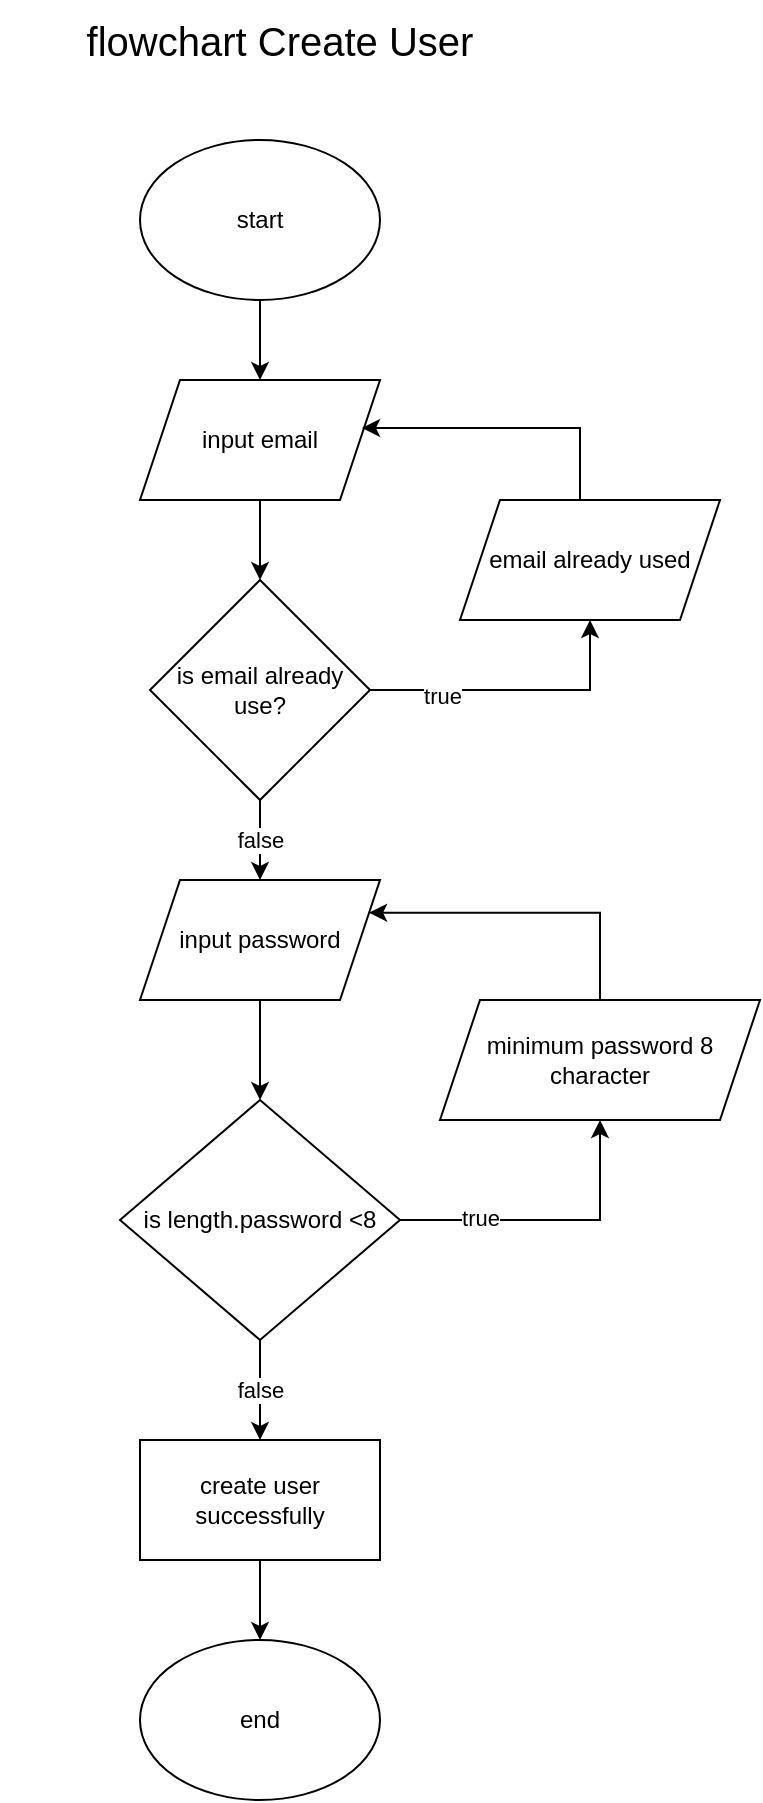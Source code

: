 <mxfile version="21.0.10" type="device" pages="4"><diagram name="Create" id="3YVyQB3LebEhvLkXHyvC"><mxGraphModel dx="880" dy="462" grid="1" gridSize="10" guides="1" tooltips="1" connect="1" arrows="1" fold="1" page="1" pageScale="1" pageWidth="850" pageHeight="1100" math="0" shadow="0"><root><mxCell id="0"/><mxCell id="1" parent="0"/><mxCell id="R86ng0yvIKARPkmfHU5N-1" value="&lt;font style=&quot;font-size: 20px;&quot;&gt;flowchart Create User&lt;/font&gt;" style="text;html=1;strokeColor=none;fillColor=none;align=center;verticalAlign=middle;whiteSpace=wrap;rounded=0;" parent="1" vertex="1"><mxGeometry x="50" y="40" width="280" height="40" as="geometry"/></mxCell><mxCell id="LVDCEhfYmHytcpivUhC1-5" value="" style="edgeStyle=orthogonalEdgeStyle;rounded=0;orthogonalLoop=1;jettySize=auto;html=1;" edge="1" parent="1" source="R86ng0yvIKARPkmfHU5N-2" target="LVDCEhfYmHytcpivUhC1-1"><mxGeometry relative="1" as="geometry"/></mxCell><mxCell id="R86ng0yvIKARPkmfHU5N-2" value="start" style="ellipse;whiteSpace=wrap;html=1;" parent="1" vertex="1"><mxGeometry x="120" y="110" width="120" height="80" as="geometry"/></mxCell><mxCell id="LVDCEhfYmHytcpivUhC1-6" value="" style="edgeStyle=orthogonalEdgeStyle;rounded=0;orthogonalLoop=1;jettySize=auto;html=1;" edge="1" parent="1" source="LVDCEhfYmHytcpivUhC1-1" target="LVDCEhfYmHytcpivUhC1-2"><mxGeometry relative="1" as="geometry"/></mxCell><mxCell id="LVDCEhfYmHytcpivUhC1-1" value="input email" style="shape=parallelogram;perimeter=parallelogramPerimeter;whiteSpace=wrap;html=1;fixedSize=1;" vertex="1" parent="1"><mxGeometry x="120" y="230" width="120" height="60" as="geometry"/></mxCell><mxCell id="LVDCEhfYmHytcpivUhC1-7" style="edgeStyle=orthogonalEdgeStyle;rounded=0;orthogonalLoop=1;jettySize=auto;html=1;entryX=0.5;entryY=1;entryDx=0;entryDy=0;" edge="1" parent="1" source="LVDCEhfYmHytcpivUhC1-2" target="LVDCEhfYmHytcpivUhC1-4"><mxGeometry relative="1" as="geometry"/></mxCell><mxCell id="LVDCEhfYmHytcpivUhC1-11" value="true" style="edgeLabel;html=1;align=center;verticalAlign=middle;resizable=0;points=[];" vertex="1" connectable="0" parent="LVDCEhfYmHytcpivUhC1-7"><mxGeometry x="-0.503" y="-3" relative="1" as="geometry"><mxPoint as="offset"/></mxGeometry></mxCell><mxCell id="LVDCEhfYmHytcpivUhC1-12" value="false" style="edgeStyle=orthogonalEdgeStyle;rounded=0;orthogonalLoop=1;jettySize=auto;html=1;" edge="1" parent="1" source="LVDCEhfYmHytcpivUhC1-2" target="LVDCEhfYmHytcpivUhC1-3"><mxGeometry relative="1" as="geometry"/></mxCell><mxCell id="LVDCEhfYmHytcpivUhC1-2" value="is email already use?" style="rhombus;whiteSpace=wrap;html=1;" vertex="1" parent="1"><mxGeometry x="125" y="330" width="110" height="110" as="geometry"/></mxCell><mxCell id="LVDCEhfYmHytcpivUhC1-16" style="edgeStyle=orthogonalEdgeStyle;rounded=0;orthogonalLoop=1;jettySize=auto;html=1;entryX=0.5;entryY=0;entryDx=0;entryDy=0;" edge="1" parent="1" source="LVDCEhfYmHytcpivUhC1-3" target="LVDCEhfYmHytcpivUhC1-14"><mxGeometry relative="1" as="geometry"/></mxCell><mxCell id="LVDCEhfYmHytcpivUhC1-3" value="input password" style="shape=parallelogram;perimeter=parallelogramPerimeter;whiteSpace=wrap;html=1;fixedSize=1;" vertex="1" parent="1"><mxGeometry x="120" y="480" width="120" height="60" as="geometry"/></mxCell><mxCell id="LVDCEhfYmHytcpivUhC1-13" style="edgeStyle=orthogonalEdgeStyle;rounded=0;orthogonalLoop=1;jettySize=auto;html=1;entryX=0.925;entryY=0.4;entryDx=0;entryDy=0;entryPerimeter=0;" edge="1" parent="1" source="LVDCEhfYmHytcpivUhC1-4" target="LVDCEhfYmHytcpivUhC1-1"><mxGeometry relative="1" as="geometry"><Array as="points"><mxPoint x="340" y="254"/></Array></mxGeometry></mxCell><mxCell id="LVDCEhfYmHytcpivUhC1-4" value="email already used" style="shape=parallelogram;perimeter=parallelogramPerimeter;whiteSpace=wrap;html=1;fixedSize=1;" vertex="1" parent="1"><mxGeometry x="280" y="290" width="130" height="60" as="geometry"/></mxCell><mxCell id="LVDCEhfYmHytcpivUhC1-17" style="edgeStyle=orthogonalEdgeStyle;rounded=0;orthogonalLoop=1;jettySize=auto;html=1;entryX=0.5;entryY=1;entryDx=0;entryDy=0;" edge="1" parent="1" source="LVDCEhfYmHytcpivUhC1-14" target="LVDCEhfYmHytcpivUhC1-15"><mxGeometry relative="1" as="geometry"/></mxCell><mxCell id="LVDCEhfYmHytcpivUhC1-22" value="true" style="edgeLabel;html=1;align=center;verticalAlign=middle;resizable=0;points=[];" vertex="1" connectable="0" parent="LVDCEhfYmHytcpivUhC1-17"><mxGeometry x="-0.467" y="1" relative="1" as="geometry"><mxPoint as="offset"/></mxGeometry></mxCell><mxCell id="LVDCEhfYmHytcpivUhC1-21" value="false" style="edgeStyle=orthogonalEdgeStyle;rounded=0;orthogonalLoop=1;jettySize=auto;html=1;" edge="1" parent="1" source="LVDCEhfYmHytcpivUhC1-14" target="LVDCEhfYmHytcpivUhC1-19"><mxGeometry relative="1" as="geometry"/></mxCell><mxCell id="LVDCEhfYmHytcpivUhC1-14" value="is length.password &amp;lt;8" style="rhombus;whiteSpace=wrap;html=1;" vertex="1" parent="1"><mxGeometry x="110" y="590" width="140" height="120" as="geometry"/></mxCell><mxCell id="LVDCEhfYmHytcpivUhC1-18" style="edgeStyle=orthogonalEdgeStyle;rounded=0;orthogonalLoop=1;jettySize=auto;html=1;entryX=1;entryY=0.25;entryDx=0;entryDy=0;" edge="1" parent="1" source="LVDCEhfYmHytcpivUhC1-15" target="LVDCEhfYmHytcpivUhC1-3"><mxGeometry relative="1" as="geometry"><Array as="points"><mxPoint x="350" y="496"/></Array></mxGeometry></mxCell><mxCell id="LVDCEhfYmHytcpivUhC1-15" value="minimum password 8 character" style="shape=parallelogram;perimeter=parallelogramPerimeter;whiteSpace=wrap;html=1;fixedSize=1;" vertex="1" parent="1"><mxGeometry x="270" y="540" width="160" height="60" as="geometry"/></mxCell><mxCell id="LVDCEhfYmHytcpivUhC1-23" value="" style="edgeStyle=orthogonalEdgeStyle;rounded=0;orthogonalLoop=1;jettySize=auto;html=1;" edge="1" parent="1" source="LVDCEhfYmHytcpivUhC1-19" target="LVDCEhfYmHytcpivUhC1-20"><mxGeometry relative="1" as="geometry"/></mxCell><mxCell id="LVDCEhfYmHytcpivUhC1-19" value="create user successfully" style="rounded=0;whiteSpace=wrap;html=1;" vertex="1" parent="1"><mxGeometry x="120" y="760" width="120" height="60" as="geometry"/></mxCell><mxCell id="LVDCEhfYmHytcpivUhC1-20" value="end" style="ellipse;whiteSpace=wrap;html=1;" vertex="1" parent="1"><mxGeometry x="120" y="860" width="120" height="80" as="geometry"/></mxCell></root></mxGraphModel></diagram><diagram id="04wQJYUjGspKgPUHDAg7" name="Read"><mxGraphModel dx="880" dy="462" grid="1" gridSize="10" guides="1" tooltips="1" connect="1" arrows="1" fold="1" page="1" pageScale="1" pageWidth="850" pageHeight="1100" math="0" shadow="0"><root><mxCell id="0"/><mxCell id="1" parent="0"/><mxCell id="m3NyzlE2GJX2A8-cDomg-1" value="&lt;font style=&quot;font-size: 20px;&quot;&gt;Flowchart Read Detail User&lt;/font&gt;" style="text;html=1;strokeColor=none;fillColor=none;align=center;verticalAlign=middle;whiteSpace=wrap;rounded=0;" vertex="1" parent="1"><mxGeometry x="60" y="20" width="250" height="30" as="geometry"/></mxCell><mxCell id="r3JkGumrh2uwdqe4Nx8z-4" value="" style="edgeStyle=orthogonalEdgeStyle;rounded=0;orthogonalLoop=1;jettySize=auto;html=1;" edge="1" parent="1" source="m3NyzlE2GJX2A8-cDomg-2" target="m3NyzlE2GJX2A8-cDomg-3"><mxGeometry relative="1" as="geometry"/></mxCell><mxCell id="m3NyzlE2GJX2A8-cDomg-2" value="start" style="ellipse;whiteSpace=wrap;html=1;" vertex="1" parent="1"><mxGeometry x="90" y="80" width="120" height="80" as="geometry"/></mxCell><mxCell id="r3JkGumrh2uwdqe4Nx8z-5" value="" style="edgeStyle=orthogonalEdgeStyle;rounded=0;orthogonalLoop=1;jettySize=auto;html=1;" edge="1" parent="1" source="m3NyzlE2GJX2A8-cDomg-3" target="m3NyzlE2GJX2A8-cDomg-4"><mxGeometry relative="1" as="geometry"/></mxCell><mxCell id="m3NyzlE2GJX2A8-cDomg-3" value="input ID user" style="shape=parallelogram;perimeter=parallelogramPerimeter;whiteSpace=wrap;html=1;fixedSize=1;" vertex="1" parent="1"><mxGeometry x="90" y="200" width="120" height="60" as="geometry"/></mxCell><mxCell id="r3JkGumrh2uwdqe4Nx8z-6" value="true" style="edgeStyle=orthogonalEdgeStyle;rounded=0;orthogonalLoop=1;jettySize=auto;html=1;" edge="1" parent="1" source="m3NyzlE2GJX2A8-cDomg-4" target="r3JkGumrh2uwdqe4Nx8z-2"><mxGeometry relative="1" as="geometry"/></mxCell><mxCell id="r3JkGumrh2uwdqe4Nx8z-9" value="false" style="edgeStyle=orthogonalEdgeStyle;rounded=0;orthogonalLoop=1;jettySize=auto;html=1;entryX=0.5;entryY=1;entryDx=0;entryDy=0;" edge="1" parent="1" source="m3NyzlE2GJX2A8-cDomg-4" target="r3JkGumrh2uwdqe4Nx8z-1"><mxGeometry relative="1" as="geometry"/></mxCell><mxCell id="m3NyzlE2GJX2A8-cDomg-4" value="does ID exist?" style="rhombus;whiteSpace=wrap;html=1;" vertex="1" parent="1"><mxGeometry x="87.5" y="300" width="125" height="110" as="geometry"/></mxCell><mxCell id="r3JkGumrh2uwdqe4Nx8z-11" style="edgeStyle=orthogonalEdgeStyle;rounded=0;orthogonalLoop=1;jettySize=auto;html=1;" edge="1" parent="1" source="r3JkGumrh2uwdqe4Nx8z-1" target="m3NyzlE2GJX2A8-cDomg-3"><mxGeometry relative="1" as="geometry"><Array as="points"><mxPoint x="290" y="216"/></Array></mxGeometry></mxCell><mxCell id="r3JkGumrh2uwdqe4Nx8z-1" value="user not found" style="shape=parallelogram;perimeter=parallelogramPerimeter;whiteSpace=wrap;html=1;fixedSize=1;" vertex="1" parent="1"><mxGeometry x="230" y="260" width="120" height="60" as="geometry"/></mxCell><mxCell id="C3OtNSb4xEL2yowpRMao-2" value="" style="edgeStyle=orthogonalEdgeStyle;rounded=0;orthogonalLoop=1;jettySize=auto;html=1;" edge="1" parent="1" source="r3JkGumrh2uwdqe4Nx8z-2" target="C3OtNSb4xEL2yowpRMao-1"><mxGeometry relative="1" as="geometry"/></mxCell><mxCell id="r3JkGumrh2uwdqe4Nx8z-2" value="id = data" style="rounded=0;whiteSpace=wrap;html=1;" vertex="1" parent="1"><mxGeometry x="90" y="450" width="120" height="60" as="geometry"/></mxCell><mxCell id="r3JkGumrh2uwdqe4Nx8z-3" value="end" style="ellipse;whiteSpace=wrap;html=1;" vertex="1" parent="1"><mxGeometry x="90" y="650" width="120" height="80" as="geometry"/></mxCell><mxCell id="r3JkGumrh2uwdqe4Nx8z-12" value="&lt;font style=&quot;font-size: 20px;&quot;&gt;Flowchart Read Detail User&lt;/font&gt;" style="text;html=1;strokeColor=none;fillColor=none;align=center;verticalAlign=middle;whiteSpace=wrap;rounded=0;" vertex="1" parent="1"><mxGeometry x="510" y="20" width="250" height="30" as="geometry"/></mxCell><mxCell id="r3JkGumrh2uwdqe4Nx8z-13" value="" style="edgeStyle=orthogonalEdgeStyle;rounded=0;orthogonalLoop=1;jettySize=auto;html=1;" edge="1" parent="1" source="r3JkGumrh2uwdqe4Nx8z-14" target="r3JkGumrh2uwdqe4Nx8z-16"><mxGeometry relative="1" as="geometry"/></mxCell><mxCell id="r3JkGumrh2uwdqe4Nx8z-14" value="start" style="ellipse;whiteSpace=wrap;html=1;" vertex="1" parent="1"><mxGeometry x="512.5" y="90" width="120" height="80" as="geometry"/></mxCell><mxCell id="r3JkGumrh2uwdqe4Nx8z-15" value="" style="edgeStyle=orthogonalEdgeStyle;rounded=0;orthogonalLoop=1;jettySize=auto;html=1;" edge="1" parent="1" source="r3JkGumrh2uwdqe4Nx8z-16" target="r3JkGumrh2uwdqe4Nx8z-19"><mxGeometry relative="1" as="geometry"/></mxCell><mxCell id="r3JkGumrh2uwdqe4Nx8z-16" value="Get Data User" style="shape=parallelogram;perimeter=parallelogramPerimeter;whiteSpace=wrap;html=1;fixedSize=1;" vertex="1" parent="1"><mxGeometry x="512.5" y="210" width="120" height="60" as="geometry"/></mxCell><mxCell id="r3JkGumrh2uwdqe4Nx8z-17" value="true" style="edgeStyle=orthogonalEdgeStyle;rounded=0;orthogonalLoop=1;jettySize=auto;html=1;" edge="1" parent="1" source="r3JkGumrh2uwdqe4Nx8z-19" target="r3JkGumrh2uwdqe4Nx8z-23"><mxGeometry relative="1" as="geometry"/></mxCell><mxCell id="r3JkGumrh2uwdqe4Nx8z-18" value="false" style="edgeStyle=orthogonalEdgeStyle;rounded=0;orthogonalLoop=1;jettySize=auto;html=1;entryX=0.5;entryY=1;entryDx=0;entryDy=0;" edge="1" parent="1" source="r3JkGumrh2uwdqe4Nx8z-19" target="r3JkGumrh2uwdqe4Nx8z-21"><mxGeometry relative="1" as="geometry"/></mxCell><mxCell id="r3JkGumrh2uwdqe4Nx8z-19" value="data = Data User" style="rhombus;whiteSpace=wrap;html=1;" vertex="1" parent="1"><mxGeometry x="510" y="310" width="125" height="110" as="geometry"/></mxCell><mxCell id="r3JkGumrh2uwdqe4Nx8z-20" style="edgeStyle=orthogonalEdgeStyle;rounded=0;orthogonalLoop=1;jettySize=auto;html=1;" edge="1" parent="1" source="r3JkGumrh2uwdqe4Nx8z-21" target="r3JkGumrh2uwdqe4Nx8z-16"><mxGeometry relative="1" as="geometry"><Array as="points"><mxPoint x="712.5" y="226"/></Array></mxGeometry></mxCell><mxCell id="r3JkGumrh2uwdqe4Nx8z-21" value="error: &lt;br&gt;data not found" style="shape=parallelogram;perimeter=parallelogramPerimeter;whiteSpace=wrap;html=1;fixedSize=1;" vertex="1" parent="1"><mxGeometry x="652.5" y="270" width="120" height="60" as="geometry"/></mxCell><mxCell id="C3OtNSb4xEL2yowpRMao-6" value="" style="edgeStyle=orthogonalEdgeStyle;rounded=0;orthogonalLoop=1;jettySize=auto;html=1;" edge="1" parent="1" source="r3JkGumrh2uwdqe4Nx8z-23" target="C3OtNSb4xEL2yowpRMao-4"><mxGeometry relative="1" as="geometry"/></mxCell><mxCell id="r3JkGumrh2uwdqe4Nx8z-23" value="data = data" style="rounded=0;whiteSpace=wrap;html=1;" vertex="1" parent="1"><mxGeometry x="512.5" y="460" width="120" height="60" as="geometry"/></mxCell><mxCell id="r3JkGumrh2uwdqe4Nx8z-24" value="end" style="ellipse;whiteSpace=wrap;html=1;" vertex="1" parent="1"><mxGeometry x="512.5" y="670" width="120" height="80" as="geometry"/></mxCell><mxCell id="C3OtNSb4xEL2yowpRMao-3" value="" style="edgeStyle=orthogonalEdgeStyle;rounded=0;orthogonalLoop=1;jettySize=auto;html=1;" edge="1" parent="1" source="C3OtNSb4xEL2yowpRMao-1" target="r3JkGumrh2uwdqe4Nx8z-3"><mxGeometry relative="1" as="geometry"/></mxCell><mxCell id="C3OtNSb4xEL2yowpRMao-1" value="Detail User" style="shape=parallelogram;perimeter=parallelogramPerimeter;whiteSpace=wrap;html=1;fixedSize=1;" vertex="1" parent="1"><mxGeometry x="90" y="550" width="120" height="60" as="geometry"/></mxCell><mxCell id="C3OtNSb4xEL2yowpRMao-7" value="" style="edgeStyle=orthogonalEdgeStyle;rounded=0;orthogonalLoop=1;jettySize=auto;html=1;" edge="1" parent="1" source="C3OtNSb4xEL2yowpRMao-4" target="r3JkGumrh2uwdqe4Nx8z-24"><mxGeometry relative="1" as="geometry"/></mxCell><mxCell id="C3OtNSb4xEL2yowpRMao-4" value="List of all user" style="shape=parallelogram;perimeter=parallelogramPerimeter;whiteSpace=wrap;html=1;fixedSize=1;" vertex="1" parent="1"><mxGeometry x="512.5" y="560" width="120" height="60" as="geometry"/></mxCell></root></mxGraphModel></diagram><diagram id="z7MA0DT24rxcjLQnDfEC" name="Update"><mxGraphModel dx="1035" dy="544" grid="1" gridSize="10" guides="1" tooltips="1" connect="1" arrows="1" fold="1" page="1" pageScale="1" pageWidth="850" pageHeight="1100" math="0" shadow="0"><root><mxCell id="0"/><mxCell id="1" parent="0"/><mxCell id="B7szG_IqOWo_TmA8bRoc-1" value="&lt;font style=&quot;font-size: 20px;&quot;&gt;Flowchart Update User&lt;/font&gt;" style="text;html=1;strokeColor=none;fillColor=none;align=center;verticalAlign=middle;whiteSpace=wrap;rounded=0;" vertex="1" parent="1"><mxGeometry x="60" y="20" width="250" height="30" as="geometry"/></mxCell><mxCell id="B7szG_IqOWo_TmA8bRoc-2" value="" style="edgeStyle=orthogonalEdgeStyle;rounded=0;orthogonalLoop=1;jettySize=auto;html=1;" edge="1" parent="1" source="B7szG_IqOWo_TmA8bRoc-3" target="B7szG_IqOWo_TmA8bRoc-5"><mxGeometry relative="1" as="geometry"/></mxCell><mxCell id="B7szG_IqOWo_TmA8bRoc-3" value="start" style="ellipse;whiteSpace=wrap;html=1;" vertex="1" parent="1"><mxGeometry x="187.5" y="90" width="120" height="80" as="geometry"/></mxCell><mxCell id="B7szG_IqOWo_TmA8bRoc-19" value="" style="edgeStyle=orthogonalEdgeStyle;rounded=0;orthogonalLoop=1;jettySize=auto;html=1;" edge="1" parent="1" source="B7szG_IqOWo_TmA8bRoc-5" target="B7szG_IqOWo_TmA8bRoc-14"><mxGeometry relative="1" as="geometry"/></mxCell><mxCell id="B7szG_IqOWo_TmA8bRoc-5" value="input ID user" style="shape=parallelogram;perimeter=parallelogramPerimeter;whiteSpace=wrap;html=1;fixedSize=1;" vertex="1" parent="1"><mxGeometry x="187.5" y="210" width="120" height="60" as="geometry"/></mxCell><mxCell id="B7szG_IqOWo_TmA8bRoc-23" style="edgeStyle=orthogonalEdgeStyle;rounded=0;orthogonalLoop=1;jettySize=auto;html=1;entryX=0.333;entryY=1;entryDx=0;entryDy=0;entryPerimeter=0;" edge="1" parent="1" source="B7szG_IqOWo_TmA8bRoc-8" target="B7szG_IqOWo_TmA8bRoc-10"><mxGeometry relative="1" as="geometry"/></mxCell><mxCell id="-HYvKGfPnzXTkPhOZxf4-1" value="false" style="edgeLabel;html=1;align=center;verticalAlign=middle;resizable=0;points=[];" vertex="1" connectable="0" parent="B7szG_IqOWo_TmA8bRoc-23"><mxGeometry x="-0.265" relative="1" as="geometry"><mxPoint as="offset"/></mxGeometry></mxCell><mxCell id="Xbg2YncdpathztBpkTCW-2" value="true" style="edgeStyle=orthogonalEdgeStyle;rounded=0;orthogonalLoop=1;jettySize=auto;html=1;" edge="1" parent="1" source="B7szG_IqOWo_TmA8bRoc-8" target="B7szG_IqOWo_TmA8bRoc-24"><mxGeometry relative="1" as="geometry"/></mxCell><mxCell id="B7szG_IqOWo_TmA8bRoc-8" value="does ID exist?" style="rhombus;whiteSpace=wrap;html=1;" vertex="1" parent="1"><mxGeometry x="185" y="440" width="125" height="110" as="geometry"/></mxCell><mxCell id="Xbg2YncdpathztBpkTCW-6" style="edgeStyle=orthogonalEdgeStyle;rounded=0;orthogonalLoop=1;jettySize=auto;html=1;entryX=0;entryY=0.5;entryDx=0;entryDy=0;" edge="1" parent="1" source="B7szG_IqOWo_TmA8bRoc-10" target="B7szG_IqOWo_TmA8bRoc-5"><mxGeometry relative="1" as="geometry"><Array as="points"><mxPoint x="105" y="240"/></Array></mxGeometry></mxCell><mxCell id="B7szG_IqOWo_TmA8bRoc-10" value="user not found" style="shape=parallelogram;perimeter=parallelogramPerimeter;whiteSpace=wrap;html=1;fixedSize=1;" vertex="1" parent="1"><mxGeometry x="45" y="330" width="120" height="60" as="geometry"/></mxCell><mxCell id="Xbg2YncdpathztBpkTCW-10" value="" style="edgeStyle=orthogonalEdgeStyle;rounded=0;orthogonalLoop=1;jettySize=auto;html=1;" edge="1" parent="1" source="B7szG_IqOWo_TmA8bRoc-12" target="B7szG_IqOWo_TmA8bRoc-13"><mxGeometry relative="1" as="geometry"/></mxCell><mxCell id="B7szG_IqOWo_TmA8bRoc-12" value="Update User Successfully" style="rounded=0;whiteSpace=wrap;html=1;" vertex="1" parent="1"><mxGeometry x="364.75" y="600" width="120" height="60" as="geometry"/></mxCell><mxCell id="B7szG_IqOWo_TmA8bRoc-13" value="end" style="ellipse;whiteSpace=wrap;html=1;" vertex="1" parent="1"><mxGeometry x="364.75" y="700" width="120" height="80" as="geometry"/></mxCell><mxCell id="B7szG_IqOWo_TmA8bRoc-20" value="" style="edgeStyle=orthogonalEdgeStyle;rounded=0;orthogonalLoop=1;jettySize=auto;html=1;" edge="1" parent="1" source="B7szG_IqOWo_TmA8bRoc-14" target="B7szG_IqOWo_TmA8bRoc-8"><mxGeometry relative="1" as="geometry"/></mxCell><mxCell id="B7szG_IqOWo_TmA8bRoc-14" value="change email user,&lt;br&gt;change password user" style="rounded=0;whiteSpace=wrap;html=1;" vertex="1" parent="1"><mxGeometry x="187.5" y="320" width="120" height="60" as="geometry"/></mxCell><mxCell id="Xbg2YncdpathztBpkTCW-3" value="true" style="edgeStyle=orthogonalEdgeStyle;rounded=0;orthogonalLoop=1;jettySize=auto;html=1;" edge="1" parent="1" source="B7szG_IqOWo_TmA8bRoc-24" target="Xbg2YncdpathztBpkTCW-1"><mxGeometry relative="1" as="geometry"/></mxCell><mxCell id="Xbg2YncdpathztBpkTCW-9" value="false" style="edgeStyle=orthogonalEdgeStyle;rounded=0;orthogonalLoop=1;jettySize=auto;html=1;" edge="1" parent="1" source="B7szG_IqOWo_TmA8bRoc-24" target="B7szG_IqOWo_TmA8bRoc-12"><mxGeometry relative="1" as="geometry"/></mxCell><mxCell id="B7szG_IqOWo_TmA8bRoc-24" value="is email already use?" style="rhombus;whiteSpace=wrap;html=1;" vertex="1" parent="1"><mxGeometry x="366" y="440" width="117.5" height="110" as="geometry"/></mxCell><mxCell id="Xbg2YncdpathztBpkTCW-8" style="edgeStyle=orthogonalEdgeStyle;rounded=0;orthogonalLoop=1;jettySize=auto;html=1;entryX=1;entryY=0.5;entryDx=0;entryDy=0;" edge="1" parent="1" source="Xbg2YncdpathztBpkTCW-1" target="B7szG_IqOWo_TmA8bRoc-5"><mxGeometry relative="1" as="geometry"><Array as="points"><mxPoint x="410" y="240"/></Array></mxGeometry></mxCell><mxCell id="Xbg2YncdpathztBpkTCW-1" value="email already used" style="shape=parallelogram;perimeter=parallelogramPerimeter;whiteSpace=wrap;html=1;fixedSize=1;" vertex="1" parent="1"><mxGeometry x="359.75" y="310" width="130" height="60" as="geometry"/></mxCell></root></mxGraphModel></diagram><diagram id="jHnjkR3JNUrxKrTgNHfJ" name="Delete"><mxGraphModel dx="880" dy="462" grid="1" gridSize="10" guides="1" tooltips="1" connect="1" arrows="1" fold="1" page="1" pageScale="1" pageWidth="850" pageHeight="1100" math="0" shadow="0"><root><mxCell id="0"/><mxCell id="1" parent="0"/><mxCell id="P--riGfBVC4efLVjpaX1-1" value="&lt;font style=&quot;font-size: 20px;&quot;&gt;Flowchart Read Delete User&lt;/font&gt;" style="text;html=1;strokeColor=none;fillColor=none;align=center;verticalAlign=middle;whiteSpace=wrap;rounded=0;" vertex="1" parent="1"><mxGeometry x="60" y="20" width="270" height="30" as="geometry"/></mxCell><mxCell id="P--riGfBVC4efLVjpaX1-2" value="" style="edgeStyle=orthogonalEdgeStyle;rounded=0;orthogonalLoop=1;jettySize=auto;html=1;" edge="1" parent="1" source="P--riGfBVC4efLVjpaX1-3" target="P--riGfBVC4efLVjpaX1-5"><mxGeometry relative="1" as="geometry"/></mxCell><mxCell id="P--riGfBVC4efLVjpaX1-3" value="start" style="ellipse;whiteSpace=wrap;html=1;" vertex="1" parent="1"><mxGeometry x="90" y="80" width="120" height="80" as="geometry"/></mxCell><mxCell id="P--riGfBVC4efLVjpaX1-4" value="" style="edgeStyle=orthogonalEdgeStyle;rounded=0;orthogonalLoop=1;jettySize=auto;html=1;" edge="1" parent="1" source="P--riGfBVC4efLVjpaX1-5" target="P--riGfBVC4efLVjpaX1-8"><mxGeometry relative="1" as="geometry"/></mxCell><mxCell id="P--riGfBVC4efLVjpaX1-5" value="input ID user" style="shape=parallelogram;perimeter=parallelogramPerimeter;whiteSpace=wrap;html=1;fixedSize=1;" vertex="1" parent="1"><mxGeometry x="90" y="200" width="120" height="60" as="geometry"/></mxCell><mxCell id="P--riGfBVC4efLVjpaX1-6" value="true" style="edgeStyle=orthogonalEdgeStyle;rounded=0;orthogonalLoop=1;jettySize=auto;html=1;" edge="1" parent="1" source="P--riGfBVC4efLVjpaX1-8" target="P--riGfBVC4efLVjpaX1-12"><mxGeometry relative="1" as="geometry"/></mxCell><mxCell id="P--riGfBVC4efLVjpaX1-7" style="edgeStyle=orthogonalEdgeStyle;rounded=0;orthogonalLoop=1;jettySize=auto;html=1;entryX=0.5;entryY=1;entryDx=0;entryDy=0;" edge="1" parent="1" source="P--riGfBVC4efLVjpaX1-8" target="P--riGfBVC4efLVjpaX1-10"><mxGeometry relative="1" as="geometry"/></mxCell><mxCell id="rqpZ9_zUwS9-zgMfVBE--1" value="false" style="edgeLabel;html=1;align=center;verticalAlign=middle;resizable=0;points=[];" vertex="1" connectable="0" parent="P--riGfBVC4efLVjpaX1-7"><mxGeometry x="-0.529" y="1" relative="1" as="geometry"><mxPoint x="1" as="offset"/></mxGeometry></mxCell><mxCell id="P--riGfBVC4efLVjpaX1-8" value="does ID exist?" style="rhombus;whiteSpace=wrap;html=1;" vertex="1" parent="1"><mxGeometry x="87.5" y="300" width="125" height="110" as="geometry"/></mxCell><mxCell id="P--riGfBVC4efLVjpaX1-9" style="edgeStyle=orthogonalEdgeStyle;rounded=0;orthogonalLoop=1;jettySize=auto;html=1;" edge="1" parent="1" source="P--riGfBVC4efLVjpaX1-10" target="P--riGfBVC4efLVjpaX1-5"><mxGeometry relative="1" as="geometry"><Array as="points"><mxPoint x="290" y="216"/></Array></mxGeometry></mxCell><mxCell id="P--riGfBVC4efLVjpaX1-10" value="user not found" style="shape=parallelogram;perimeter=parallelogramPerimeter;whiteSpace=wrap;html=1;fixedSize=1;" vertex="1" parent="1"><mxGeometry x="230" y="260" width="120" height="60" as="geometry"/></mxCell><mxCell id="P--riGfBVC4efLVjpaX1-15" value="" style="edgeStyle=orthogonalEdgeStyle;rounded=0;orthogonalLoop=1;jettySize=auto;html=1;" edge="1" parent="1" source="P--riGfBVC4efLVjpaX1-12" target="P--riGfBVC4efLVjpaX1-14"><mxGeometry relative="1" as="geometry"/></mxCell><mxCell id="P--riGfBVC4efLVjpaX1-12" value="id = data" style="rounded=0;whiteSpace=wrap;html=1;" vertex="1" parent="1"><mxGeometry x="90" y="450" width="120" height="60" as="geometry"/></mxCell><mxCell id="P--riGfBVC4efLVjpaX1-13" value="end" style="ellipse;whiteSpace=wrap;html=1;" vertex="1" parent="1"><mxGeometry x="90" y="650" width="120" height="80" as="geometry"/></mxCell><mxCell id="P--riGfBVC4efLVjpaX1-16" value="" style="edgeStyle=orthogonalEdgeStyle;rounded=0;orthogonalLoop=1;jettySize=auto;html=1;" edge="1" parent="1" source="P--riGfBVC4efLVjpaX1-14" target="P--riGfBVC4efLVjpaX1-13"><mxGeometry relative="1" as="geometry"/></mxCell><mxCell id="P--riGfBVC4efLVjpaX1-14" value="delete user successfully" style="shape=parallelogram;perimeter=parallelogramPerimeter;whiteSpace=wrap;html=1;fixedSize=1;" vertex="1" parent="1"><mxGeometry x="90" y="550" width="120" height="60" as="geometry"/></mxCell></root></mxGraphModel></diagram></mxfile>